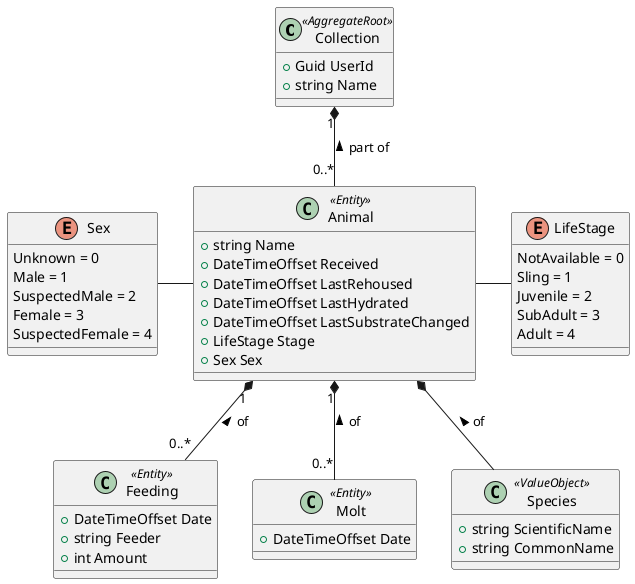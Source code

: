 @startuml Domain Model

' Class definitions
class Collection << AggregateRoot >> {
  + Guid UserId
  + string Name
}

class Animal << Entity >> {
  + string Name
  + DateTimeOffset Received
  + DateTimeOffset LastRehoused
  + DateTimeOffset LastHydrated
  + DateTimeOffset LastSubstrateChanged
  + LifeStage Stage
  + Sex Sex
}

class Feeding << Entity >> {
  + DateTimeOffset Date
  + string Feeder
  + int Amount
}

class Molt << Entity >> {
  + DateTimeOffset Date
}

class Species << ValueObject >> {
  + string ScientificName
  + string CommonName
}

' Enums
enum LifeStage {
  NotAvailable = 0
  Sling = 1
  Juvenile = 2
  SubAdult = 3
  Adult = 4
}

enum Sex {
  Unknown = 0
  Male = 1
  SuspectedMale = 2
  Female = 3
  SuspectedFemale = 4
}

' Relations
Collection "1" *-- "0..*" Animal : part of <
Animal "1" *-- "0..*" Feeding : of <
Animal "1" *-- "0..*" Molt : of <
Animal *-- Species : of <
Animal -right- LifeStage
Animal -left- Sex

@enduml
